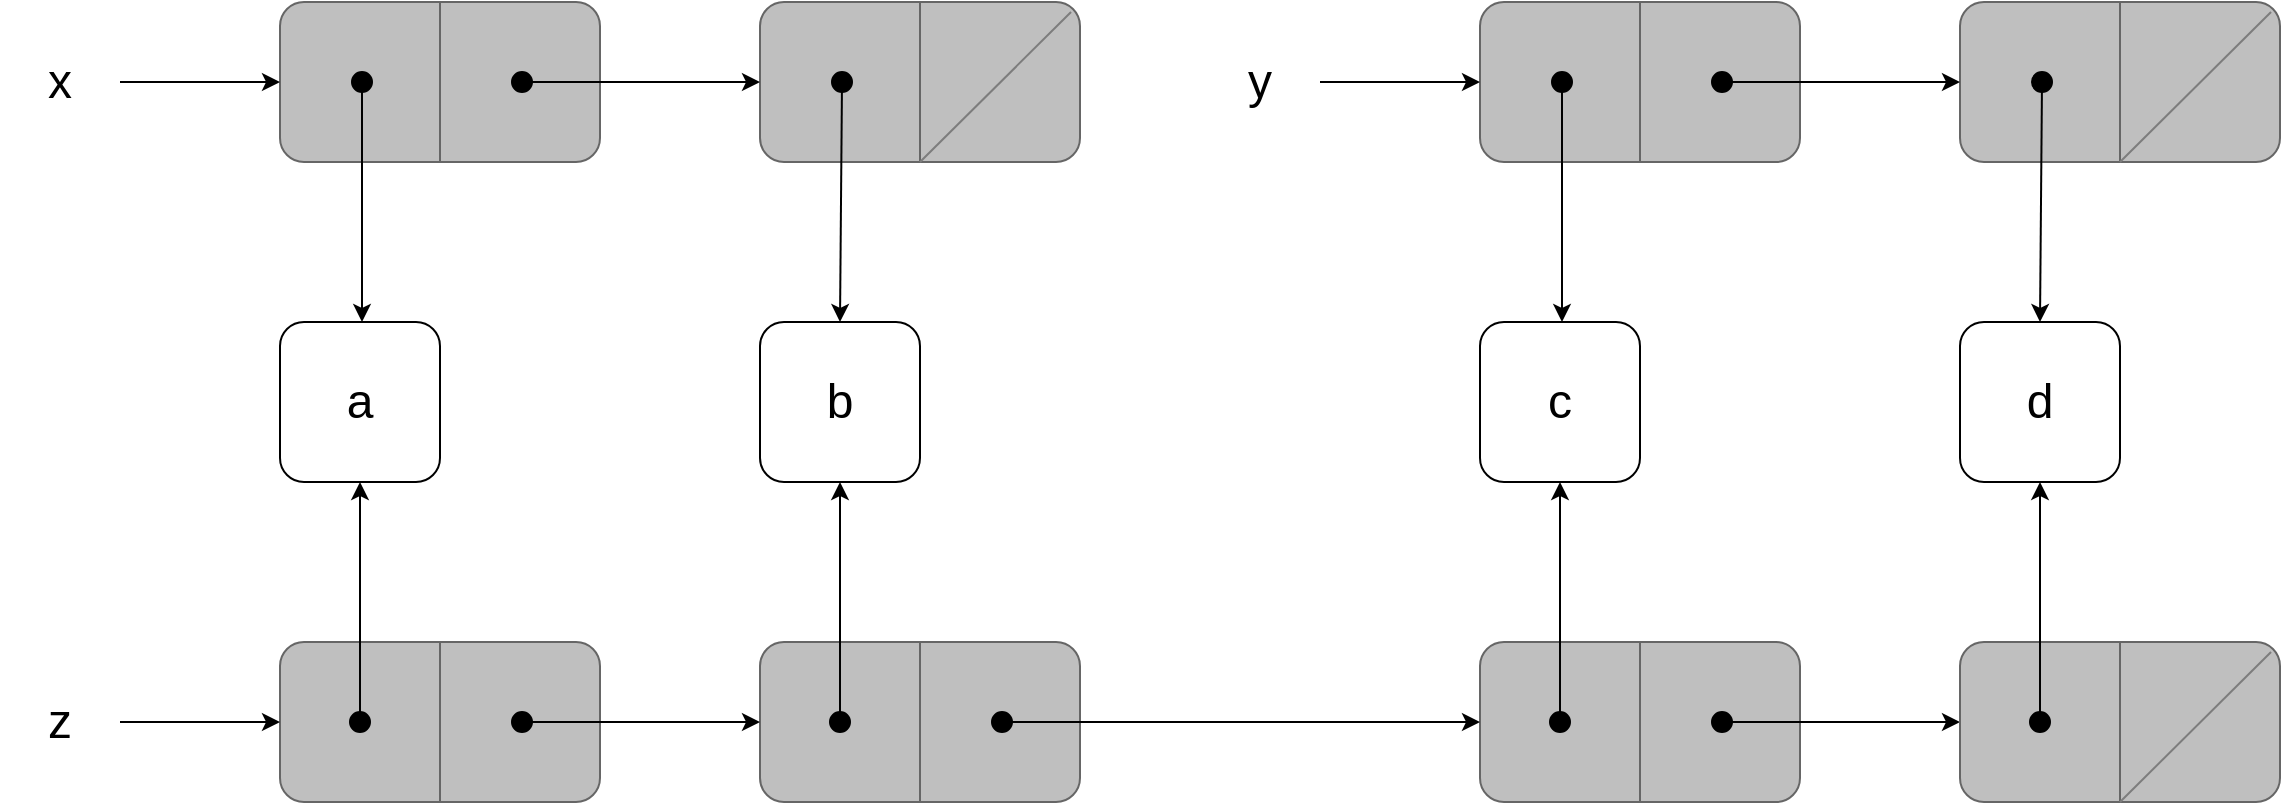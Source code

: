 <mxfile version="22.1.2" type="device" pages="2">
  <diagram name="Página-1" id="zwIt4ZT9LlGdYYxH_q5l">
    <mxGraphModel dx="1434" dy="839" grid="1" gridSize="10" guides="1" tooltips="1" connect="1" arrows="1" fold="1" page="1" pageScale="1" pageWidth="1169" pageHeight="827" math="0" shadow="0">
      <root>
        <mxCell id="0" />
        <mxCell id="1" parent="0" />
        <mxCell id="vZ2Ym8V51Z4fnAsbYTrX-24" value="" style="group" parent="1" vertex="1" connectable="0">
          <mxGeometry x="160" y="160" width="160" height="80" as="geometry" />
        </mxCell>
        <mxCell id="vZ2Ym8V51Z4fnAsbYTrX-25" value="" style="rounded=1;whiteSpace=wrap;html=1;fillColor=#BFBFBF;fontColor=#333333;strokeColor=#666666;container=0;" parent="vZ2Ym8V51Z4fnAsbYTrX-24" vertex="1">
          <mxGeometry width="160" height="80" as="geometry" />
        </mxCell>
        <mxCell id="vZ2Ym8V51Z4fnAsbYTrX-26" value="" style="endArrow=none;html=1;rounded=0;entryX=0.5;entryY=0;entryDx=0;entryDy=0;exitX=0.5;exitY=1;exitDx=0;exitDy=0;fillColor=#f5f5f5;strokeColor=#666666;" parent="vZ2Ym8V51Z4fnAsbYTrX-24" source="vZ2Ym8V51Z4fnAsbYTrX-25" target="vZ2Ym8V51Z4fnAsbYTrX-25" edge="1">
          <mxGeometry width="50" height="50" relative="1" as="geometry">
            <mxPoint x="10" y="440" as="sourcePoint" />
            <mxPoint x="60" y="390" as="targetPoint" />
          </mxGeometry>
        </mxCell>
        <mxCell id="vZ2Ym8V51Z4fnAsbYTrX-39" style="edgeStyle=orthogonalEdgeStyle;rounded=0;orthogonalLoop=1;jettySize=auto;html=1;" parent="vZ2Ym8V51Z4fnAsbYTrX-24" source="vZ2Ym8V51Z4fnAsbYTrX-27" edge="1">
          <mxGeometry relative="1" as="geometry">
            <mxPoint x="41" y="160" as="targetPoint" />
          </mxGeometry>
        </mxCell>
        <mxCell id="vZ2Ym8V51Z4fnAsbYTrX-27" value="" style="ellipse;whiteSpace=wrap;html=1;aspect=fixed;fillColor=#000000;container=0;" parent="vZ2Ym8V51Z4fnAsbYTrX-24" vertex="1">
          <mxGeometry x="36" y="35" width="10" height="10" as="geometry" />
        </mxCell>
        <mxCell id="vZ2Ym8V51Z4fnAsbYTrX-28" value="" style="ellipse;whiteSpace=wrap;html=1;aspect=fixed;fillColor=#000000;" parent="vZ2Ym8V51Z4fnAsbYTrX-24" vertex="1">
          <mxGeometry x="116" y="35" width="10" height="10" as="geometry" />
        </mxCell>
        <mxCell id="vZ2Ym8V51Z4fnAsbYTrX-29" value="" style="group" parent="1" vertex="1" connectable="0">
          <mxGeometry x="400" y="160" width="160" height="80" as="geometry" />
        </mxCell>
        <mxCell id="vZ2Ym8V51Z4fnAsbYTrX-30" value="" style="rounded=1;whiteSpace=wrap;html=1;fillColor=#BFBFBF;fontColor=#333333;strokeColor=#666666;container=0;" parent="vZ2Ym8V51Z4fnAsbYTrX-29" vertex="1">
          <mxGeometry width="160" height="80" as="geometry" />
        </mxCell>
        <mxCell id="vZ2Ym8V51Z4fnAsbYTrX-31" value="" style="endArrow=none;html=1;rounded=0;entryX=0.5;entryY=0;entryDx=0;entryDy=0;exitX=0.5;exitY=1;exitDx=0;exitDy=0;fillColor=#f5f5f5;strokeColor=#666666;" parent="vZ2Ym8V51Z4fnAsbYTrX-29" source="vZ2Ym8V51Z4fnAsbYTrX-30" target="vZ2Ym8V51Z4fnAsbYTrX-30" edge="1">
          <mxGeometry width="50" height="50" relative="1" as="geometry">
            <mxPoint x="10" y="440" as="sourcePoint" />
            <mxPoint x="60" y="390" as="targetPoint" />
          </mxGeometry>
        </mxCell>
        <mxCell id="vZ2Ym8V51Z4fnAsbYTrX-32" value="" style="ellipse;whiteSpace=wrap;html=1;aspect=fixed;fillColor=#000000;container=0;" parent="vZ2Ym8V51Z4fnAsbYTrX-29" vertex="1">
          <mxGeometry x="36" y="35" width="10" height="10" as="geometry" />
        </mxCell>
        <mxCell id="vZ2Ym8V51Z4fnAsbYTrX-56" value="" style="endArrow=none;html=1;rounded=0;exitX=0.5;exitY=1;exitDx=0;exitDy=0;entryX=0.972;entryY=0.063;entryDx=0;entryDy=0;entryPerimeter=0;strokeWidth=1;strokeColor=#7D7D7D;" parent="vZ2Ym8V51Z4fnAsbYTrX-29" source="vZ2Ym8V51Z4fnAsbYTrX-30" target="vZ2Ym8V51Z4fnAsbYTrX-30" edge="1">
          <mxGeometry width="50" height="50" relative="1" as="geometry">
            <mxPoint x="240" y="90" as="sourcePoint" />
            <mxPoint x="290" y="40" as="targetPoint" />
          </mxGeometry>
        </mxCell>
        <mxCell id="vZ2Ym8V51Z4fnAsbYTrX-38" value="" style="group" parent="1" vertex="1" connectable="0">
          <mxGeometry x="160" y="320" width="80" height="80" as="geometry" />
        </mxCell>
        <mxCell id="vZ2Ym8V51Z4fnAsbYTrX-36" value="" style="rounded=1;whiteSpace=wrap;html=1;" parent="vZ2Ym8V51Z4fnAsbYTrX-38" vertex="1">
          <mxGeometry width="80" height="80" as="geometry" />
        </mxCell>
        <mxCell id="vZ2Ym8V51Z4fnAsbYTrX-37" value="&lt;font style=&quot;font-size: 24px;&quot;&gt;a&lt;/font&gt;" style="text;html=1;strokeColor=none;fillColor=none;align=center;verticalAlign=middle;whiteSpace=wrap;rounded=0;" parent="vZ2Ym8V51Z4fnAsbYTrX-38" vertex="1">
          <mxGeometry x="10" y="25" width="60" height="30" as="geometry" />
        </mxCell>
        <mxCell id="vZ2Ym8V51Z4fnAsbYTrX-64" style="rounded=0;orthogonalLoop=1;jettySize=auto;html=1;entryX=0.25;entryY=0;entryDx=0;entryDy=0;" parent="1" source="vZ2Ym8V51Z4fnAsbYTrX-32" edge="1">
          <mxGeometry relative="1" as="geometry">
            <mxPoint x="440" y="320" as="targetPoint" />
          </mxGeometry>
        </mxCell>
        <mxCell id="hYa9ANRJxd4RdiM6IrgB-18" style="edgeStyle=orthogonalEdgeStyle;rounded=0;orthogonalLoop=1;jettySize=auto;html=1;entryX=0;entryY=0.5;entryDx=0;entryDy=0;" edge="1" parent="1" source="hYa9ANRJxd4RdiM6IrgB-1" target="vZ2Ym8V51Z4fnAsbYTrX-25">
          <mxGeometry relative="1" as="geometry" />
        </mxCell>
        <mxCell id="hYa9ANRJxd4RdiM6IrgB-1" value="x" style="text;html=1;strokeColor=none;fillColor=none;align=center;verticalAlign=middle;whiteSpace=wrap;rounded=0;fontSize=24;" vertex="1" parent="1">
          <mxGeometry x="20" y="185" width="60" height="30" as="geometry" />
        </mxCell>
        <mxCell id="hYa9ANRJxd4RdiM6IrgB-2" value="" style="group" vertex="1" connectable="0" parent="1">
          <mxGeometry x="160" y="480" width="160" height="80" as="geometry" />
        </mxCell>
        <mxCell id="hYa9ANRJxd4RdiM6IrgB-3" value="" style="rounded=1;whiteSpace=wrap;html=1;fillColor=#BFBFBF;fontColor=#333333;strokeColor=#666666;container=0;" vertex="1" parent="hYa9ANRJxd4RdiM6IrgB-2">
          <mxGeometry width="160" height="80" as="geometry" />
        </mxCell>
        <mxCell id="hYa9ANRJxd4RdiM6IrgB-4" value="" style="endArrow=none;html=1;rounded=0;entryX=0.5;entryY=0;entryDx=0;entryDy=0;exitX=0.5;exitY=1;exitDx=0;exitDy=0;fillColor=#f5f5f5;strokeColor=#666666;" edge="1" parent="hYa9ANRJxd4RdiM6IrgB-2" source="hYa9ANRJxd4RdiM6IrgB-3" target="hYa9ANRJxd4RdiM6IrgB-3">
          <mxGeometry width="50" height="50" relative="1" as="geometry">
            <mxPoint x="10" y="440" as="sourcePoint" />
            <mxPoint x="60" y="390" as="targetPoint" />
          </mxGeometry>
        </mxCell>
        <mxCell id="hYa9ANRJxd4RdiM6IrgB-6" value="" style="ellipse;whiteSpace=wrap;html=1;aspect=fixed;fillColor=#000000;container=0;" vertex="1" parent="hYa9ANRJxd4RdiM6IrgB-2">
          <mxGeometry x="35" y="35" width="10" height="10" as="geometry" />
        </mxCell>
        <mxCell id="hYa9ANRJxd4RdiM6IrgB-7" value="" style="ellipse;whiteSpace=wrap;html=1;aspect=fixed;fillColor=#000000;" vertex="1" parent="hYa9ANRJxd4RdiM6IrgB-2">
          <mxGeometry x="116" y="35" width="10" height="10" as="geometry" />
        </mxCell>
        <mxCell id="hYa9ANRJxd4RdiM6IrgB-8" value="" style="group" vertex="1" connectable="0" parent="1">
          <mxGeometry x="400" y="480" width="160" height="80" as="geometry" />
        </mxCell>
        <mxCell id="hYa9ANRJxd4RdiM6IrgB-9" value="" style="rounded=1;whiteSpace=wrap;html=1;fillColor=#BFBFBF;fontColor=#333333;strokeColor=#666666;container=0;" vertex="1" parent="hYa9ANRJxd4RdiM6IrgB-8">
          <mxGeometry width="160" height="80" as="geometry" />
        </mxCell>
        <mxCell id="hYa9ANRJxd4RdiM6IrgB-10" value="" style="endArrow=none;html=1;rounded=0;entryX=0.5;entryY=0;entryDx=0;entryDy=0;exitX=0.5;exitY=1;exitDx=0;exitDy=0;fillColor=#f5f5f5;strokeColor=#666666;" edge="1" parent="hYa9ANRJxd4RdiM6IrgB-8" source="hYa9ANRJxd4RdiM6IrgB-9" target="hYa9ANRJxd4RdiM6IrgB-9">
          <mxGeometry width="50" height="50" relative="1" as="geometry">
            <mxPoint x="10" y="440" as="sourcePoint" />
            <mxPoint x="60" y="390" as="targetPoint" />
          </mxGeometry>
        </mxCell>
        <mxCell id="hYa9ANRJxd4RdiM6IrgB-12" value="" style="ellipse;whiteSpace=wrap;html=1;aspect=fixed;fillColor=#000000;container=0;" vertex="1" parent="hYa9ANRJxd4RdiM6IrgB-8">
          <mxGeometry x="35" y="35" width="10" height="10" as="geometry" />
        </mxCell>
        <mxCell id="hYa9ANRJxd4RdiM6IrgB-13" value="" style="ellipse;whiteSpace=wrap;html=1;aspect=fixed;fillColor=#000000;" vertex="1" parent="hYa9ANRJxd4RdiM6IrgB-8">
          <mxGeometry x="116" y="35" width="10" height="10" as="geometry" />
        </mxCell>
        <mxCell id="hYa9ANRJxd4RdiM6IrgB-14" style="edgeStyle=orthogonalEdgeStyle;rounded=0;orthogonalLoop=1;jettySize=auto;html=1;exitX=0.5;exitY=0;exitDx=0;exitDy=0;entryX=0;entryY=0.5;entryDx=0;entryDy=0;" edge="1" parent="1" source="vZ2Ym8V51Z4fnAsbYTrX-28" target="vZ2Ym8V51Z4fnAsbYTrX-30">
          <mxGeometry relative="1" as="geometry">
            <Array as="points">
              <mxPoint x="281" y="200" />
            </Array>
          </mxGeometry>
        </mxCell>
        <mxCell id="hYa9ANRJxd4RdiM6IrgB-15" value="" style="group" vertex="1" connectable="0" parent="1">
          <mxGeometry x="400" y="320" width="80" height="80" as="geometry" />
        </mxCell>
        <mxCell id="hYa9ANRJxd4RdiM6IrgB-16" value="" style="rounded=1;whiteSpace=wrap;html=1;" vertex="1" parent="hYa9ANRJxd4RdiM6IrgB-15">
          <mxGeometry width="80" height="80" as="geometry" />
        </mxCell>
        <mxCell id="hYa9ANRJxd4RdiM6IrgB-17" value="&lt;font style=&quot;font-size: 24px;&quot;&gt;b&lt;/font&gt;" style="text;html=1;strokeColor=none;fillColor=none;align=center;verticalAlign=middle;whiteSpace=wrap;rounded=0;" vertex="1" parent="hYa9ANRJxd4RdiM6IrgB-15">
          <mxGeometry x="10" y="25" width="60" height="30" as="geometry" />
        </mxCell>
        <mxCell id="hYa9ANRJxd4RdiM6IrgB-39" value="" style="group" vertex="1" connectable="0" parent="1">
          <mxGeometry x="760" y="160" width="160" height="80" as="geometry" />
        </mxCell>
        <mxCell id="hYa9ANRJxd4RdiM6IrgB-40" value="" style="rounded=1;whiteSpace=wrap;html=1;fillColor=#BFBFBF;fontColor=#333333;strokeColor=#666666;container=0;" vertex="1" parent="hYa9ANRJxd4RdiM6IrgB-39">
          <mxGeometry width="160" height="80" as="geometry" />
        </mxCell>
        <mxCell id="hYa9ANRJxd4RdiM6IrgB-41" value="" style="endArrow=none;html=1;rounded=0;entryX=0.5;entryY=0;entryDx=0;entryDy=0;exitX=0.5;exitY=1;exitDx=0;exitDy=0;fillColor=#f5f5f5;strokeColor=#666666;" edge="1" parent="hYa9ANRJxd4RdiM6IrgB-39" source="hYa9ANRJxd4RdiM6IrgB-40" target="hYa9ANRJxd4RdiM6IrgB-40">
          <mxGeometry width="50" height="50" relative="1" as="geometry">
            <mxPoint x="10" y="440" as="sourcePoint" />
            <mxPoint x="60" y="390" as="targetPoint" />
          </mxGeometry>
        </mxCell>
        <mxCell id="hYa9ANRJxd4RdiM6IrgB-42" style="edgeStyle=orthogonalEdgeStyle;rounded=0;orthogonalLoop=1;jettySize=auto;html=1;" edge="1" parent="hYa9ANRJxd4RdiM6IrgB-39" source="hYa9ANRJxd4RdiM6IrgB-43">
          <mxGeometry relative="1" as="geometry">
            <mxPoint x="41" y="160" as="targetPoint" />
          </mxGeometry>
        </mxCell>
        <mxCell id="hYa9ANRJxd4RdiM6IrgB-43" value="" style="ellipse;whiteSpace=wrap;html=1;aspect=fixed;fillColor=#000000;container=0;" vertex="1" parent="hYa9ANRJxd4RdiM6IrgB-39">
          <mxGeometry x="36" y="35" width="10" height="10" as="geometry" />
        </mxCell>
        <mxCell id="hYa9ANRJxd4RdiM6IrgB-44" value="" style="ellipse;whiteSpace=wrap;html=1;aspect=fixed;fillColor=#000000;" vertex="1" parent="hYa9ANRJxd4RdiM6IrgB-39">
          <mxGeometry x="116" y="35" width="10" height="10" as="geometry" />
        </mxCell>
        <mxCell id="hYa9ANRJxd4RdiM6IrgB-45" value="" style="group" vertex="1" connectable="0" parent="1">
          <mxGeometry x="1000" y="160" width="160" height="80" as="geometry" />
        </mxCell>
        <mxCell id="hYa9ANRJxd4RdiM6IrgB-46" value="" style="rounded=1;whiteSpace=wrap;html=1;fillColor=#BFBFBF;fontColor=#333333;strokeColor=#666666;container=0;" vertex="1" parent="hYa9ANRJxd4RdiM6IrgB-45">
          <mxGeometry width="160" height="80" as="geometry" />
        </mxCell>
        <mxCell id="hYa9ANRJxd4RdiM6IrgB-47" value="" style="endArrow=none;html=1;rounded=0;entryX=0.5;entryY=0;entryDx=0;entryDy=0;exitX=0.5;exitY=1;exitDx=0;exitDy=0;fillColor=#f5f5f5;strokeColor=#666666;" edge="1" parent="hYa9ANRJxd4RdiM6IrgB-45" source="hYa9ANRJxd4RdiM6IrgB-46" target="hYa9ANRJxd4RdiM6IrgB-46">
          <mxGeometry width="50" height="50" relative="1" as="geometry">
            <mxPoint x="10" y="440" as="sourcePoint" />
            <mxPoint x="60" y="390" as="targetPoint" />
          </mxGeometry>
        </mxCell>
        <mxCell id="hYa9ANRJxd4RdiM6IrgB-48" value="" style="ellipse;whiteSpace=wrap;html=1;aspect=fixed;fillColor=#000000;container=0;" vertex="1" parent="hYa9ANRJxd4RdiM6IrgB-45">
          <mxGeometry x="36" y="35" width="10" height="10" as="geometry" />
        </mxCell>
        <mxCell id="hYa9ANRJxd4RdiM6IrgB-49" value="" style="endArrow=none;html=1;rounded=0;exitX=0.5;exitY=1;exitDx=0;exitDy=0;entryX=0.972;entryY=0.063;entryDx=0;entryDy=0;entryPerimeter=0;strokeWidth=1;strokeColor=#7D7D7D;" edge="1" parent="hYa9ANRJxd4RdiM6IrgB-45" source="hYa9ANRJxd4RdiM6IrgB-46" target="hYa9ANRJxd4RdiM6IrgB-46">
          <mxGeometry width="50" height="50" relative="1" as="geometry">
            <mxPoint x="240" y="90" as="sourcePoint" />
            <mxPoint x="290" y="40" as="targetPoint" />
          </mxGeometry>
        </mxCell>
        <mxCell id="hYa9ANRJxd4RdiM6IrgB-50" value="" style="group" vertex="1" connectable="0" parent="1">
          <mxGeometry x="760" y="320" width="80" height="80" as="geometry" />
        </mxCell>
        <mxCell id="hYa9ANRJxd4RdiM6IrgB-51" value="" style="rounded=1;whiteSpace=wrap;html=1;" vertex="1" parent="hYa9ANRJxd4RdiM6IrgB-50">
          <mxGeometry width="80" height="80" as="geometry" />
        </mxCell>
        <mxCell id="hYa9ANRJxd4RdiM6IrgB-52" value="&lt;font style=&quot;font-size: 24px;&quot;&gt;c&lt;/font&gt;" style="text;html=1;strokeColor=none;fillColor=none;align=center;verticalAlign=middle;whiteSpace=wrap;rounded=0;" vertex="1" parent="hYa9ANRJxd4RdiM6IrgB-50">
          <mxGeometry x="10" y="25" width="60" height="30" as="geometry" />
        </mxCell>
        <mxCell id="hYa9ANRJxd4RdiM6IrgB-53" style="rounded=0;orthogonalLoop=1;jettySize=auto;html=1;entryX=0.25;entryY=0;entryDx=0;entryDy=0;" edge="1" source="hYa9ANRJxd4RdiM6IrgB-48" parent="1">
          <mxGeometry relative="1" as="geometry">
            <mxPoint x="1040" y="320" as="targetPoint" />
          </mxGeometry>
        </mxCell>
        <mxCell id="hYa9ANRJxd4RdiM6IrgB-54" style="edgeStyle=orthogonalEdgeStyle;rounded=0;orthogonalLoop=1;jettySize=auto;html=1;entryX=0;entryY=0.5;entryDx=0;entryDy=0;" edge="1" source="hYa9ANRJxd4RdiM6IrgB-55" target="hYa9ANRJxd4RdiM6IrgB-40" parent="1">
          <mxGeometry relative="1" as="geometry" />
        </mxCell>
        <mxCell id="hYa9ANRJxd4RdiM6IrgB-55" value="y" style="text;html=1;strokeColor=none;fillColor=none;align=center;verticalAlign=middle;whiteSpace=wrap;rounded=0;fontSize=24;" vertex="1" parent="1">
          <mxGeometry x="620" y="185" width="60" height="30" as="geometry" />
        </mxCell>
        <mxCell id="hYa9ANRJxd4RdiM6IrgB-56" style="edgeStyle=orthogonalEdgeStyle;rounded=0;orthogonalLoop=1;jettySize=auto;html=1;exitX=0.5;exitY=0;exitDx=0;exitDy=0;entryX=0;entryY=0.5;entryDx=0;entryDy=0;" edge="1" source="hYa9ANRJxd4RdiM6IrgB-44" target="hYa9ANRJxd4RdiM6IrgB-46" parent="1">
          <mxGeometry relative="1" as="geometry">
            <Array as="points">
              <mxPoint x="881" y="200" />
            </Array>
          </mxGeometry>
        </mxCell>
        <mxCell id="hYa9ANRJxd4RdiM6IrgB-57" value="" style="group" vertex="1" connectable="0" parent="1">
          <mxGeometry x="1000" y="320" width="80" height="80" as="geometry" />
        </mxCell>
        <mxCell id="hYa9ANRJxd4RdiM6IrgB-58" value="" style="rounded=1;whiteSpace=wrap;html=1;" vertex="1" parent="hYa9ANRJxd4RdiM6IrgB-57">
          <mxGeometry width="80" height="80" as="geometry" />
        </mxCell>
        <mxCell id="hYa9ANRJxd4RdiM6IrgB-59" value="&lt;font style=&quot;font-size: 24px;&quot;&gt;d&lt;/font&gt;" style="text;html=1;strokeColor=none;fillColor=none;align=center;verticalAlign=middle;whiteSpace=wrap;rounded=0;" vertex="1" parent="hYa9ANRJxd4RdiM6IrgB-57">
          <mxGeometry x="10" y="25" width="60" height="30" as="geometry" />
        </mxCell>
        <mxCell id="hYa9ANRJxd4RdiM6IrgB-70" style="edgeStyle=orthogonalEdgeStyle;rounded=0;orthogonalLoop=1;jettySize=auto;html=1;entryX=0;entryY=0.5;entryDx=0;entryDy=0;" edge="1" parent="1" source="hYa9ANRJxd4RdiM6IrgB-7" target="hYa9ANRJxd4RdiM6IrgB-9">
          <mxGeometry relative="1" as="geometry" />
        </mxCell>
        <mxCell id="hYa9ANRJxd4RdiM6IrgB-71" value="" style="group" vertex="1" connectable="0" parent="1">
          <mxGeometry x="760" y="480" width="160" height="80" as="geometry" />
        </mxCell>
        <mxCell id="hYa9ANRJxd4RdiM6IrgB-72" value="" style="rounded=1;whiteSpace=wrap;html=1;fillColor=#BFBFBF;fontColor=#333333;strokeColor=#666666;container=0;" vertex="1" parent="hYa9ANRJxd4RdiM6IrgB-71">
          <mxGeometry width="160" height="80" as="geometry" />
        </mxCell>
        <mxCell id="hYa9ANRJxd4RdiM6IrgB-73" value="" style="endArrow=none;html=1;rounded=0;entryX=0.5;entryY=0;entryDx=0;entryDy=0;exitX=0.5;exitY=1;exitDx=0;exitDy=0;fillColor=#f5f5f5;strokeColor=#666666;" edge="1" parent="hYa9ANRJxd4RdiM6IrgB-71" source="hYa9ANRJxd4RdiM6IrgB-72" target="hYa9ANRJxd4RdiM6IrgB-72">
          <mxGeometry width="50" height="50" relative="1" as="geometry">
            <mxPoint x="10" y="440" as="sourcePoint" />
            <mxPoint x="60" y="390" as="targetPoint" />
          </mxGeometry>
        </mxCell>
        <mxCell id="hYa9ANRJxd4RdiM6IrgB-74" value="" style="ellipse;whiteSpace=wrap;html=1;aspect=fixed;fillColor=#000000;container=0;" vertex="1" parent="hYa9ANRJxd4RdiM6IrgB-71">
          <mxGeometry x="35" y="35" width="10" height="10" as="geometry" />
        </mxCell>
        <mxCell id="hYa9ANRJxd4RdiM6IrgB-75" value="" style="ellipse;whiteSpace=wrap;html=1;aspect=fixed;fillColor=#000000;" vertex="1" parent="hYa9ANRJxd4RdiM6IrgB-71">
          <mxGeometry x="116" y="35" width="10" height="10" as="geometry" />
        </mxCell>
        <mxCell id="hYa9ANRJxd4RdiM6IrgB-81" style="edgeStyle=orthogonalEdgeStyle;rounded=0;orthogonalLoop=1;jettySize=auto;html=1;entryX=0;entryY=0.5;entryDx=0;entryDy=0;" edge="1" source="hYa9ANRJxd4RdiM6IrgB-75" parent="1">
          <mxGeometry relative="1" as="geometry">
            <mxPoint x="1000" y="520" as="targetPoint" />
          </mxGeometry>
        </mxCell>
        <mxCell id="hYa9ANRJxd4RdiM6IrgB-82" style="edgeStyle=orthogonalEdgeStyle;rounded=0;orthogonalLoop=1;jettySize=auto;html=1;entryX=0;entryY=0.5;entryDx=0;entryDy=0;" edge="1" parent="1" source="hYa9ANRJxd4RdiM6IrgB-13" target="hYa9ANRJxd4RdiM6IrgB-72">
          <mxGeometry relative="1" as="geometry" />
        </mxCell>
        <mxCell id="hYa9ANRJxd4RdiM6IrgB-86" value="" style="group" vertex="1" connectable="0" parent="1">
          <mxGeometry x="1000" y="480" width="160" height="80" as="geometry" />
        </mxCell>
        <mxCell id="hYa9ANRJxd4RdiM6IrgB-87" value="" style="rounded=1;whiteSpace=wrap;html=1;fillColor=#BFBFBF;fontColor=#333333;strokeColor=#666666;container=0;" vertex="1" parent="hYa9ANRJxd4RdiM6IrgB-86">
          <mxGeometry width="160" height="80" as="geometry" />
        </mxCell>
        <mxCell id="hYa9ANRJxd4RdiM6IrgB-88" value="" style="endArrow=none;html=1;rounded=0;entryX=0.5;entryY=0;entryDx=0;entryDy=0;exitX=0.5;exitY=1;exitDx=0;exitDy=0;fillColor=#f5f5f5;strokeColor=#666666;" edge="1" parent="hYa9ANRJxd4RdiM6IrgB-86" source="hYa9ANRJxd4RdiM6IrgB-87" target="hYa9ANRJxd4RdiM6IrgB-87">
          <mxGeometry width="50" height="50" relative="1" as="geometry">
            <mxPoint x="10" y="440" as="sourcePoint" />
            <mxPoint x="60" y="390" as="targetPoint" />
          </mxGeometry>
        </mxCell>
        <mxCell id="hYa9ANRJxd4RdiM6IrgB-89" value="" style="ellipse;whiteSpace=wrap;html=1;aspect=fixed;fillColor=#000000;container=0;" vertex="1" parent="hYa9ANRJxd4RdiM6IrgB-86">
          <mxGeometry x="35" y="35" width="10" height="10" as="geometry" />
        </mxCell>
        <mxCell id="hYa9ANRJxd4RdiM6IrgB-90" value="" style="endArrow=none;html=1;rounded=0;exitX=0.5;exitY=1;exitDx=0;exitDy=0;entryX=0.972;entryY=0.063;entryDx=0;entryDy=0;entryPerimeter=0;strokeWidth=1;strokeColor=#7D7D7D;" edge="1" parent="hYa9ANRJxd4RdiM6IrgB-86" source="hYa9ANRJxd4RdiM6IrgB-87" target="hYa9ANRJxd4RdiM6IrgB-87">
          <mxGeometry width="50" height="50" relative="1" as="geometry">
            <mxPoint x="240" y="90" as="sourcePoint" />
            <mxPoint x="290" y="40" as="targetPoint" />
          </mxGeometry>
        </mxCell>
        <mxCell id="hYa9ANRJxd4RdiM6IrgB-91" style="edgeStyle=orthogonalEdgeStyle;rounded=0;orthogonalLoop=1;jettySize=auto;html=1;entryX=0.5;entryY=1;entryDx=0;entryDy=0;" edge="1" parent="1" source="hYa9ANRJxd4RdiM6IrgB-89" target="hYa9ANRJxd4RdiM6IrgB-58">
          <mxGeometry relative="1" as="geometry" />
        </mxCell>
        <mxCell id="hYa9ANRJxd4RdiM6IrgB-93" style="edgeStyle=orthogonalEdgeStyle;rounded=0;orthogonalLoop=1;jettySize=auto;html=1;entryX=0.5;entryY=1;entryDx=0;entryDy=0;" edge="1" parent="1" source="hYa9ANRJxd4RdiM6IrgB-74" target="hYa9ANRJxd4RdiM6IrgB-51">
          <mxGeometry relative="1" as="geometry" />
        </mxCell>
        <mxCell id="hYa9ANRJxd4RdiM6IrgB-94" style="edgeStyle=orthogonalEdgeStyle;rounded=0;orthogonalLoop=1;jettySize=auto;html=1;entryX=0.5;entryY=1;entryDx=0;entryDy=0;" edge="1" parent="1" source="hYa9ANRJxd4RdiM6IrgB-12" target="hYa9ANRJxd4RdiM6IrgB-16">
          <mxGeometry relative="1" as="geometry" />
        </mxCell>
        <mxCell id="hYa9ANRJxd4RdiM6IrgB-95" style="edgeStyle=orthogonalEdgeStyle;rounded=0;orthogonalLoop=1;jettySize=auto;html=1;entryX=0.5;entryY=1;entryDx=0;entryDy=0;" edge="1" parent="1" source="hYa9ANRJxd4RdiM6IrgB-6" target="vZ2Ym8V51Z4fnAsbYTrX-36">
          <mxGeometry relative="1" as="geometry" />
        </mxCell>
        <mxCell id="hYa9ANRJxd4RdiM6IrgB-97" style="edgeStyle=orthogonalEdgeStyle;rounded=0;orthogonalLoop=1;jettySize=auto;html=1;entryX=0;entryY=0.5;entryDx=0;entryDy=0;" edge="1" parent="1" source="hYa9ANRJxd4RdiM6IrgB-96" target="hYa9ANRJxd4RdiM6IrgB-3">
          <mxGeometry relative="1" as="geometry" />
        </mxCell>
        <mxCell id="hYa9ANRJxd4RdiM6IrgB-96" value="z" style="text;html=1;strokeColor=none;fillColor=none;align=center;verticalAlign=middle;whiteSpace=wrap;rounded=0;fontSize=24;" vertex="1" parent="1">
          <mxGeometry x="20" y="505" width="60" height="30" as="geometry" />
        </mxCell>
      </root>
    </mxGraphModel>
  </diagram>
  <diagram id="jtOfouXwNSlKOWTkV27J" name="Página-2">
    <mxGraphModel dx="1434" dy="839" grid="1" gridSize="10" guides="1" tooltips="1" connect="1" arrows="1" fold="1" page="1" pageScale="1" pageWidth="1169" pageHeight="827" math="0" shadow="0">
      <root>
        <mxCell id="0" />
        <mxCell id="1" parent="0" />
        <mxCell id="5GKoHtvy3nVdwT3IOYsL-72" value="" style="group" vertex="1" connectable="0" parent="1">
          <mxGeometry x="400" y="80" width="160" height="80" as="geometry" />
        </mxCell>
        <mxCell id="5GKoHtvy3nVdwT3IOYsL-73" value="" style="rounded=1;whiteSpace=wrap;html=1;fillColor=#BFBFBF;fontColor=#333333;strokeColor=#666666;container=0;" vertex="1" parent="5GKoHtvy3nVdwT3IOYsL-72">
          <mxGeometry width="160" height="80" as="geometry" />
        </mxCell>
        <mxCell id="5GKoHtvy3nVdwT3IOYsL-74" value="" style="endArrow=none;html=1;rounded=0;entryX=0.5;entryY=0;entryDx=0;entryDy=0;exitX=0.5;exitY=1;exitDx=0;exitDy=0;fillColor=#f5f5f5;strokeColor=#666666;" edge="1" parent="5GKoHtvy3nVdwT3IOYsL-72" source="5GKoHtvy3nVdwT3IOYsL-73" target="5GKoHtvy3nVdwT3IOYsL-73">
          <mxGeometry width="50" height="50" relative="1" as="geometry">
            <mxPoint x="10" y="440" as="sourcePoint" />
            <mxPoint x="60" y="390" as="targetPoint" />
          </mxGeometry>
        </mxCell>
        <mxCell id="5GKoHtvy3nVdwT3IOYsL-75" value="" style="ellipse;whiteSpace=wrap;html=1;aspect=fixed;fillColor=#000000;container=0;" vertex="1" parent="5GKoHtvy3nVdwT3IOYsL-72">
          <mxGeometry x="35" y="35" width="10" height="10" as="geometry" />
        </mxCell>
        <mxCell id="5GKoHtvy3nVdwT3IOYsL-76" value="" style="ellipse;whiteSpace=wrap;html=1;aspect=fixed;fillColor=#000000;" vertex="1" parent="5GKoHtvy3nVdwT3IOYsL-72">
          <mxGeometry x="116" y="35" width="10" height="10" as="geometry" />
        </mxCell>
        <mxCell id="5GKoHtvy3nVdwT3IOYsL-1" value="" style="group" vertex="1" connectable="0" parent="1">
          <mxGeometry x="160" y="80" width="160" height="80" as="geometry" />
        </mxCell>
        <mxCell id="5GKoHtvy3nVdwT3IOYsL-2" value="" style="rounded=1;whiteSpace=wrap;html=1;fillColor=#BFBFBF;fontColor=#333333;strokeColor=#666666;container=0;" vertex="1" parent="5GKoHtvy3nVdwT3IOYsL-1">
          <mxGeometry width="160" height="80" as="geometry" />
        </mxCell>
        <mxCell id="5GKoHtvy3nVdwT3IOYsL-3" value="" style="endArrow=none;html=1;rounded=0;entryX=0.5;entryY=0;entryDx=0;entryDy=0;exitX=0.5;exitY=1;exitDx=0;exitDy=0;fillColor=#f5f5f5;strokeColor=#666666;" edge="1" parent="5GKoHtvy3nVdwT3IOYsL-1" source="5GKoHtvy3nVdwT3IOYsL-2" target="5GKoHtvy3nVdwT3IOYsL-2">
          <mxGeometry width="50" height="50" relative="1" as="geometry">
            <mxPoint x="10" y="440" as="sourcePoint" />
            <mxPoint x="60" y="390" as="targetPoint" />
          </mxGeometry>
        </mxCell>
        <mxCell id="5GKoHtvy3nVdwT3IOYsL-4" style="edgeStyle=orthogonalEdgeStyle;rounded=0;orthogonalLoop=1;jettySize=auto;html=1;" edge="1" parent="5GKoHtvy3nVdwT3IOYsL-1" source="5GKoHtvy3nVdwT3IOYsL-5">
          <mxGeometry relative="1" as="geometry">
            <mxPoint x="41" y="160" as="targetPoint" />
          </mxGeometry>
        </mxCell>
        <mxCell id="5GKoHtvy3nVdwT3IOYsL-5" value="" style="ellipse;whiteSpace=wrap;html=1;aspect=fixed;fillColor=#000000;container=0;" vertex="1" parent="5GKoHtvy3nVdwT3IOYsL-1">
          <mxGeometry x="36" y="35" width="10" height="10" as="geometry" />
        </mxCell>
        <mxCell id="5GKoHtvy3nVdwT3IOYsL-6" value="" style="ellipse;whiteSpace=wrap;html=1;aspect=fixed;fillColor=#000000;" vertex="1" parent="5GKoHtvy3nVdwT3IOYsL-1">
          <mxGeometry x="116" y="35" width="10" height="10" as="geometry" />
        </mxCell>
        <mxCell id="5GKoHtvy3nVdwT3IOYsL-12" value="" style="group" vertex="1" connectable="0" parent="1">
          <mxGeometry x="160" y="240" width="80" height="80" as="geometry" />
        </mxCell>
        <mxCell id="5GKoHtvy3nVdwT3IOYsL-13" value="" style="rounded=1;whiteSpace=wrap;html=1;" vertex="1" parent="5GKoHtvy3nVdwT3IOYsL-12">
          <mxGeometry width="80" height="80" as="geometry" />
        </mxCell>
        <mxCell id="5GKoHtvy3nVdwT3IOYsL-14" value="&lt;font style=&quot;font-size: 24px;&quot;&gt;a&lt;/font&gt;" style="text;html=1;strokeColor=none;fillColor=none;align=center;verticalAlign=middle;whiteSpace=wrap;rounded=0;" vertex="1" parent="5GKoHtvy3nVdwT3IOYsL-12">
          <mxGeometry x="10" y="25" width="60" height="30" as="geometry" />
        </mxCell>
        <mxCell id="5GKoHtvy3nVdwT3IOYsL-16" style="edgeStyle=orthogonalEdgeStyle;rounded=0;orthogonalLoop=1;jettySize=auto;html=1;entryX=0;entryY=0.5;entryDx=0;entryDy=0;" edge="1" parent="1" source="5GKoHtvy3nVdwT3IOYsL-17" target="5GKoHtvy3nVdwT3IOYsL-2">
          <mxGeometry relative="1" as="geometry" />
        </mxCell>
        <mxCell id="5GKoHtvy3nVdwT3IOYsL-17" value="x" style="text;html=1;strokeColor=none;fillColor=none;align=center;verticalAlign=middle;whiteSpace=wrap;rounded=0;fontSize=24;" vertex="1" parent="1">
          <mxGeometry x="20" y="25" width="60" height="30" as="geometry" />
        </mxCell>
        <mxCell id="5GKoHtvy3nVdwT3IOYsL-18" value="" style="group" vertex="1" connectable="0" parent="1">
          <mxGeometry x="160" y="400" width="160" height="80" as="geometry" />
        </mxCell>
        <mxCell id="5GKoHtvy3nVdwT3IOYsL-19" value="" style="rounded=1;whiteSpace=wrap;html=1;fillColor=#BFBFBF;fontColor=#333333;strokeColor=#666666;container=0;" vertex="1" parent="5GKoHtvy3nVdwT3IOYsL-18">
          <mxGeometry width="160" height="80" as="geometry" />
        </mxCell>
        <mxCell id="5GKoHtvy3nVdwT3IOYsL-20" value="" style="endArrow=none;html=1;rounded=0;entryX=0.5;entryY=0;entryDx=0;entryDy=0;exitX=0.5;exitY=1;exitDx=0;exitDy=0;fillColor=#f5f5f5;strokeColor=#666666;" edge="1" parent="5GKoHtvy3nVdwT3IOYsL-18" source="5GKoHtvy3nVdwT3IOYsL-19" target="5GKoHtvy3nVdwT3IOYsL-19">
          <mxGeometry width="50" height="50" relative="1" as="geometry">
            <mxPoint x="10" y="440" as="sourcePoint" />
            <mxPoint x="60" y="390" as="targetPoint" />
          </mxGeometry>
        </mxCell>
        <mxCell id="5GKoHtvy3nVdwT3IOYsL-21" value="" style="ellipse;whiteSpace=wrap;html=1;aspect=fixed;fillColor=#000000;container=0;" vertex="1" parent="5GKoHtvy3nVdwT3IOYsL-18">
          <mxGeometry x="35" y="35" width="10" height="10" as="geometry" />
        </mxCell>
        <mxCell id="5GKoHtvy3nVdwT3IOYsL-22" value="" style="ellipse;whiteSpace=wrap;html=1;aspect=fixed;fillColor=#000000;" vertex="1" parent="5GKoHtvy3nVdwT3IOYsL-18">
          <mxGeometry x="116" y="35" width="10" height="10" as="geometry" />
        </mxCell>
        <mxCell id="5GKoHtvy3nVdwT3IOYsL-15" style="rounded=0;orthogonalLoop=1;jettySize=auto;html=1;entryX=0.25;entryY=0;entryDx=0;entryDy=0;" edge="1" parent="1">
          <mxGeometry relative="1" as="geometry">
            <mxPoint x="440" y="240" as="targetPoint" />
            <mxPoint x="440.958" y="125.0" as="sourcePoint" />
          </mxGeometry>
        </mxCell>
        <mxCell id="5GKoHtvy3nVdwT3IOYsL-23" value="" style="group" vertex="1" connectable="0" parent="1">
          <mxGeometry x="400" y="400" width="160" height="80" as="geometry" />
        </mxCell>
        <mxCell id="5GKoHtvy3nVdwT3IOYsL-24" value="" style="rounded=1;whiteSpace=wrap;html=1;fillColor=#BFBFBF;fontColor=#333333;strokeColor=#666666;container=0;" vertex="1" parent="5GKoHtvy3nVdwT3IOYsL-23">
          <mxGeometry width="160" height="80" as="geometry" />
        </mxCell>
        <mxCell id="5GKoHtvy3nVdwT3IOYsL-25" value="" style="endArrow=none;html=1;rounded=0;entryX=0.5;entryY=0;entryDx=0;entryDy=0;exitX=0.5;exitY=1;exitDx=0;exitDy=0;fillColor=#f5f5f5;strokeColor=#666666;" edge="1" parent="5GKoHtvy3nVdwT3IOYsL-23" source="5GKoHtvy3nVdwT3IOYsL-24" target="5GKoHtvy3nVdwT3IOYsL-24">
          <mxGeometry width="50" height="50" relative="1" as="geometry">
            <mxPoint x="10" y="440" as="sourcePoint" />
            <mxPoint x="60" y="390" as="targetPoint" />
          </mxGeometry>
        </mxCell>
        <mxCell id="5GKoHtvy3nVdwT3IOYsL-26" value="" style="ellipse;whiteSpace=wrap;html=1;aspect=fixed;fillColor=#000000;container=0;" vertex="1" parent="5GKoHtvy3nVdwT3IOYsL-23">
          <mxGeometry x="35" y="35" width="10" height="10" as="geometry" />
        </mxCell>
        <mxCell id="5GKoHtvy3nVdwT3IOYsL-27" value="" style="ellipse;whiteSpace=wrap;html=1;aspect=fixed;fillColor=#000000;" vertex="1" parent="5GKoHtvy3nVdwT3IOYsL-23">
          <mxGeometry x="116" y="35" width="10" height="10" as="geometry" />
        </mxCell>
        <mxCell id="5GKoHtvy3nVdwT3IOYsL-28" style="edgeStyle=orthogonalEdgeStyle;rounded=0;orthogonalLoop=1;jettySize=auto;html=1;exitX=0.5;exitY=0;exitDx=0;exitDy=0;entryX=0;entryY=0.5;entryDx=0;entryDy=0;" edge="1" parent="1" source="5GKoHtvy3nVdwT3IOYsL-6">
          <mxGeometry relative="1" as="geometry">
            <Array as="points">
              <mxPoint x="281" y="120" />
            </Array>
            <mxPoint x="400" y="120" as="targetPoint" />
          </mxGeometry>
        </mxCell>
        <mxCell id="5GKoHtvy3nVdwT3IOYsL-29" value="" style="group" vertex="1" connectable="0" parent="1">
          <mxGeometry x="400" y="240" width="80" height="80" as="geometry" />
        </mxCell>
        <mxCell id="5GKoHtvy3nVdwT3IOYsL-30" value="" style="rounded=1;whiteSpace=wrap;html=1;" vertex="1" parent="5GKoHtvy3nVdwT3IOYsL-29">
          <mxGeometry width="80" height="80" as="geometry" />
        </mxCell>
        <mxCell id="5GKoHtvy3nVdwT3IOYsL-31" value="&lt;font style=&quot;font-size: 24px;&quot;&gt;b&lt;/font&gt;" style="text;html=1;strokeColor=none;fillColor=none;align=center;verticalAlign=middle;whiteSpace=wrap;rounded=0;" vertex="1" parent="5GKoHtvy3nVdwT3IOYsL-29">
          <mxGeometry x="10" y="25" width="60" height="30" as="geometry" />
        </mxCell>
        <mxCell id="5GKoHtvy3nVdwT3IOYsL-32" value="" style="group" vertex="1" connectable="0" parent="1">
          <mxGeometry x="760" y="80" width="160" height="80" as="geometry" />
        </mxCell>
        <mxCell id="5GKoHtvy3nVdwT3IOYsL-33" value="" style="rounded=1;whiteSpace=wrap;html=1;fillColor=#BFBFBF;fontColor=#333333;strokeColor=#666666;container=0;" vertex="1" parent="5GKoHtvy3nVdwT3IOYsL-32">
          <mxGeometry width="160" height="80" as="geometry" />
        </mxCell>
        <mxCell id="5GKoHtvy3nVdwT3IOYsL-34" value="" style="endArrow=none;html=1;rounded=0;entryX=0.5;entryY=0;entryDx=0;entryDy=0;exitX=0.5;exitY=1;exitDx=0;exitDy=0;fillColor=#f5f5f5;strokeColor=#666666;" edge="1" parent="5GKoHtvy3nVdwT3IOYsL-32" source="5GKoHtvy3nVdwT3IOYsL-33" target="5GKoHtvy3nVdwT3IOYsL-33">
          <mxGeometry width="50" height="50" relative="1" as="geometry">
            <mxPoint x="10" y="440" as="sourcePoint" />
            <mxPoint x="60" y="390" as="targetPoint" />
          </mxGeometry>
        </mxCell>
        <mxCell id="5GKoHtvy3nVdwT3IOYsL-35" style="edgeStyle=orthogonalEdgeStyle;rounded=0;orthogonalLoop=1;jettySize=auto;html=1;" edge="1" parent="5GKoHtvy3nVdwT3IOYsL-32" source="5GKoHtvy3nVdwT3IOYsL-36">
          <mxGeometry relative="1" as="geometry">
            <mxPoint x="41" y="160" as="targetPoint" />
          </mxGeometry>
        </mxCell>
        <mxCell id="5GKoHtvy3nVdwT3IOYsL-36" value="" style="ellipse;whiteSpace=wrap;html=1;aspect=fixed;fillColor=#000000;container=0;" vertex="1" parent="5GKoHtvy3nVdwT3IOYsL-32">
          <mxGeometry x="36" y="35" width="10" height="10" as="geometry" />
        </mxCell>
        <mxCell id="5GKoHtvy3nVdwT3IOYsL-37" value="" style="ellipse;whiteSpace=wrap;html=1;aspect=fixed;fillColor=#000000;" vertex="1" parent="5GKoHtvy3nVdwT3IOYsL-32">
          <mxGeometry x="116" y="35" width="10" height="10" as="geometry" />
        </mxCell>
        <mxCell id="5GKoHtvy3nVdwT3IOYsL-38" value="" style="group" vertex="1" connectable="0" parent="1">
          <mxGeometry x="1000" y="80" width="160" height="80" as="geometry" />
        </mxCell>
        <mxCell id="5GKoHtvy3nVdwT3IOYsL-39" value="" style="rounded=1;whiteSpace=wrap;html=1;fillColor=#BFBFBF;fontColor=#333333;strokeColor=#666666;container=0;" vertex="1" parent="5GKoHtvy3nVdwT3IOYsL-38">
          <mxGeometry width="160" height="80" as="geometry" />
        </mxCell>
        <mxCell id="5GKoHtvy3nVdwT3IOYsL-40" value="" style="endArrow=none;html=1;rounded=0;entryX=0.5;entryY=0;entryDx=0;entryDy=0;exitX=0.5;exitY=1;exitDx=0;exitDy=0;fillColor=#f5f5f5;strokeColor=#666666;" edge="1" parent="5GKoHtvy3nVdwT3IOYsL-38" source="5GKoHtvy3nVdwT3IOYsL-39" target="5GKoHtvy3nVdwT3IOYsL-39">
          <mxGeometry width="50" height="50" relative="1" as="geometry">
            <mxPoint x="10" y="440" as="sourcePoint" />
            <mxPoint x="60" y="390" as="targetPoint" />
          </mxGeometry>
        </mxCell>
        <mxCell id="5GKoHtvy3nVdwT3IOYsL-41" value="" style="ellipse;whiteSpace=wrap;html=1;aspect=fixed;fillColor=#000000;container=0;" vertex="1" parent="5GKoHtvy3nVdwT3IOYsL-38">
          <mxGeometry x="36" y="35" width="10" height="10" as="geometry" />
        </mxCell>
        <mxCell id="5GKoHtvy3nVdwT3IOYsL-42" value="" style="endArrow=none;html=1;rounded=0;exitX=0.5;exitY=1;exitDx=0;exitDy=0;entryX=0.972;entryY=0.063;entryDx=0;entryDy=0;entryPerimeter=0;strokeWidth=1;strokeColor=#7D7D7D;" edge="1" parent="5GKoHtvy3nVdwT3IOYsL-38" source="5GKoHtvy3nVdwT3IOYsL-39" target="5GKoHtvy3nVdwT3IOYsL-39">
          <mxGeometry width="50" height="50" relative="1" as="geometry">
            <mxPoint x="240" y="90" as="sourcePoint" />
            <mxPoint x="290" y="40" as="targetPoint" />
          </mxGeometry>
        </mxCell>
        <mxCell id="5GKoHtvy3nVdwT3IOYsL-43" value="" style="group" vertex="1" connectable="0" parent="1">
          <mxGeometry x="760" y="240" width="80" height="80" as="geometry" />
        </mxCell>
        <mxCell id="5GKoHtvy3nVdwT3IOYsL-44" value="" style="rounded=1;whiteSpace=wrap;html=1;" vertex="1" parent="5GKoHtvy3nVdwT3IOYsL-43">
          <mxGeometry width="80" height="80" as="geometry" />
        </mxCell>
        <mxCell id="5GKoHtvy3nVdwT3IOYsL-45" value="&lt;font style=&quot;font-size: 24px;&quot;&gt;c&lt;/font&gt;" style="text;html=1;strokeColor=none;fillColor=none;align=center;verticalAlign=middle;whiteSpace=wrap;rounded=0;" vertex="1" parent="5GKoHtvy3nVdwT3IOYsL-43">
          <mxGeometry x="10" y="25" width="60" height="30" as="geometry" />
        </mxCell>
        <mxCell id="5GKoHtvy3nVdwT3IOYsL-46" style="rounded=0;orthogonalLoop=1;jettySize=auto;html=1;entryX=0.25;entryY=0;entryDx=0;entryDy=0;" edge="1" parent="1" source="5GKoHtvy3nVdwT3IOYsL-41">
          <mxGeometry relative="1" as="geometry">
            <mxPoint x="1040" y="240" as="targetPoint" />
          </mxGeometry>
        </mxCell>
        <mxCell id="5GKoHtvy3nVdwT3IOYsL-47" style="edgeStyle=orthogonalEdgeStyle;rounded=0;orthogonalLoop=1;jettySize=auto;html=1;entryX=0;entryY=0.5;entryDx=0;entryDy=0;" edge="1" parent="1" source="5GKoHtvy3nVdwT3IOYsL-48" target="5GKoHtvy3nVdwT3IOYsL-33">
          <mxGeometry relative="1" as="geometry" />
        </mxCell>
        <mxCell id="5GKoHtvy3nVdwT3IOYsL-48" value="y" style="text;html=1;strokeColor=none;fillColor=none;align=center;verticalAlign=middle;whiteSpace=wrap;rounded=0;fontSize=24;" vertex="1" parent="1">
          <mxGeometry x="620" y="25" width="60" height="30" as="geometry" />
        </mxCell>
        <mxCell id="5GKoHtvy3nVdwT3IOYsL-49" style="edgeStyle=orthogonalEdgeStyle;rounded=0;orthogonalLoop=1;jettySize=auto;html=1;exitX=0.5;exitY=0;exitDx=0;exitDy=0;entryX=0;entryY=0.5;entryDx=0;entryDy=0;" edge="1" parent="1" source="5GKoHtvy3nVdwT3IOYsL-37" target="5GKoHtvy3nVdwT3IOYsL-39">
          <mxGeometry relative="1" as="geometry">
            <Array as="points">
              <mxPoint x="881" y="120" />
            </Array>
          </mxGeometry>
        </mxCell>
        <mxCell id="5GKoHtvy3nVdwT3IOYsL-50" value="" style="group" vertex="1" connectable="0" parent="1">
          <mxGeometry x="1000" y="240" width="80" height="80" as="geometry" />
        </mxCell>
        <mxCell id="5GKoHtvy3nVdwT3IOYsL-51" value="" style="rounded=1;whiteSpace=wrap;html=1;" vertex="1" parent="5GKoHtvy3nVdwT3IOYsL-50">
          <mxGeometry width="80" height="80" as="geometry" />
        </mxCell>
        <mxCell id="5GKoHtvy3nVdwT3IOYsL-52" value="&lt;font style=&quot;font-size: 24px;&quot;&gt;d&lt;/font&gt;" style="text;html=1;strokeColor=none;fillColor=none;align=center;verticalAlign=middle;whiteSpace=wrap;rounded=0;" vertex="1" parent="5GKoHtvy3nVdwT3IOYsL-50">
          <mxGeometry x="10" y="25" width="60" height="30" as="geometry" />
        </mxCell>
        <mxCell id="5GKoHtvy3nVdwT3IOYsL-53" style="edgeStyle=orthogonalEdgeStyle;rounded=0;orthogonalLoop=1;jettySize=auto;html=1;entryX=0;entryY=0.5;entryDx=0;entryDy=0;" edge="1" parent="1" source="5GKoHtvy3nVdwT3IOYsL-22" target="5GKoHtvy3nVdwT3IOYsL-24">
          <mxGeometry relative="1" as="geometry" />
        </mxCell>
        <mxCell id="5GKoHtvy3nVdwT3IOYsL-54" value="" style="group" vertex="1" connectable="0" parent="1">
          <mxGeometry x="760" y="400" width="160" height="80" as="geometry" />
        </mxCell>
        <mxCell id="5GKoHtvy3nVdwT3IOYsL-55" value="" style="rounded=1;whiteSpace=wrap;html=1;fillColor=#BFBFBF;fontColor=#333333;strokeColor=#666666;container=0;" vertex="1" parent="5GKoHtvy3nVdwT3IOYsL-54">
          <mxGeometry width="160" height="80" as="geometry" />
        </mxCell>
        <mxCell id="5GKoHtvy3nVdwT3IOYsL-56" value="" style="endArrow=none;html=1;rounded=0;entryX=0.5;entryY=0;entryDx=0;entryDy=0;exitX=0.5;exitY=1;exitDx=0;exitDy=0;fillColor=#f5f5f5;strokeColor=#666666;" edge="1" parent="5GKoHtvy3nVdwT3IOYsL-54" source="5GKoHtvy3nVdwT3IOYsL-55" target="5GKoHtvy3nVdwT3IOYsL-55">
          <mxGeometry width="50" height="50" relative="1" as="geometry">
            <mxPoint x="10" y="440" as="sourcePoint" />
            <mxPoint x="60" y="390" as="targetPoint" />
          </mxGeometry>
        </mxCell>
        <mxCell id="5GKoHtvy3nVdwT3IOYsL-57" value="" style="ellipse;whiteSpace=wrap;html=1;aspect=fixed;fillColor=#000000;container=0;" vertex="1" parent="5GKoHtvy3nVdwT3IOYsL-54">
          <mxGeometry x="35" y="35" width="10" height="10" as="geometry" />
        </mxCell>
        <mxCell id="5GKoHtvy3nVdwT3IOYsL-58" value="" style="ellipse;whiteSpace=wrap;html=1;aspect=fixed;fillColor=#000000;" vertex="1" parent="5GKoHtvy3nVdwT3IOYsL-54">
          <mxGeometry x="116" y="35" width="10" height="10" as="geometry" />
        </mxCell>
        <mxCell id="5GKoHtvy3nVdwT3IOYsL-59" style="edgeStyle=orthogonalEdgeStyle;rounded=0;orthogonalLoop=1;jettySize=auto;html=1;entryX=0;entryY=0.5;entryDx=0;entryDy=0;" edge="1" parent="1" source="5GKoHtvy3nVdwT3IOYsL-58">
          <mxGeometry relative="1" as="geometry">
            <mxPoint x="1000" y="440" as="targetPoint" />
          </mxGeometry>
        </mxCell>
        <mxCell id="5GKoHtvy3nVdwT3IOYsL-60" style="edgeStyle=orthogonalEdgeStyle;rounded=0;orthogonalLoop=1;jettySize=auto;html=1;entryX=0;entryY=0.5;entryDx=0;entryDy=0;" edge="1" parent="1" source="5GKoHtvy3nVdwT3IOYsL-27" target="5GKoHtvy3nVdwT3IOYsL-55">
          <mxGeometry relative="1" as="geometry" />
        </mxCell>
        <mxCell id="5GKoHtvy3nVdwT3IOYsL-61" value="" style="group" vertex="1" connectable="0" parent="1">
          <mxGeometry x="1000" y="400" width="160" height="80" as="geometry" />
        </mxCell>
        <mxCell id="5GKoHtvy3nVdwT3IOYsL-62" value="" style="rounded=1;whiteSpace=wrap;html=1;fillColor=#BFBFBF;fontColor=#333333;strokeColor=#666666;container=0;" vertex="1" parent="5GKoHtvy3nVdwT3IOYsL-61">
          <mxGeometry width="160" height="80" as="geometry" />
        </mxCell>
        <mxCell id="5GKoHtvy3nVdwT3IOYsL-63" value="" style="endArrow=none;html=1;rounded=0;entryX=0.5;entryY=0;entryDx=0;entryDy=0;exitX=0.5;exitY=1;exitDx=0;exitDy=0;fillColor=#f5f5f5;strokeColor=#666666;" edge="1" parent="5GKoHtvy3nVdwT3IOYsL-61" source="5GKoHtvy3nVdwT3IOYsL-62" target="5GKoHtvy3nVdwT3IOYsL-62">
          <mxGeometry width="50" height="50" relative="1" as="geometry">
            <mxPoint x="10" y="440" as="sourcePoint" />
            <mxPoint x="60" y="390" as="targetPoint" />
          </mxGeometry>
        </mxCell>
        <mxCell id="5GKoHtvy3nVdwT3IOYsL-64" value="" style="ellipse;whiteSpace=wrap;html=1;aspect=fixed;fillColor=#000000;container=0;" vertex="1" parent="5GKoHtvy3nVdwT3IOYsL-61">
          <mxGeometry x="35" y="35" width="10" height="10" as="geometry" />
        </mxCell>
        <mxCell id="5GKoHtvy3nVdwT3IOYsL-65" value="" style="endArrow=none;html=1;rounded=0;exitX=0.5;exitY=1;exitDx=0;exitDy=0;entryX=0.972;entryY=0.063;entryDx=0;entryDy=0;entryPerimeter=0;strokeWidth=1;strokeColor=#7D7D7D;" edge="1" parent="5GKoHtvy3nVdwT3IOYsL-61" source="5GKoHtvy3nVdwT3IOYsL-62" target="5GKoHtvy3nVdwT3IOYsL-62">
          <mxGeometry width="50" height="50" relative="1" as="geometry">
            <mxPoint x="240" y="90" as="sourcePoint" />
            <mxPoint x="290" y="40" as="targetPoint" />
          </mxGeometry>
        </mxCell>
        <mxCell id="5GKoHtvy3nVdwT3IOYsL-66" style="edgeStyle=orthogonalEdgeStyle;rounded=0;orthogonalLoop=1;jettySize=auto;html=1;entryX=0.5;entryY=1;entryDx=0;entryDy=0;" edge="1" parent="1" source="5GKoHtvy3nVdwT3IOYsL-64" target="5GKoHtvy3nVdwT3IOYsL-51">
          <mxGeometry relative="1" as="geometry" />
        </mxCell>
        <mxCell id="5GKoHtvy3nVdwT3IOYsL-67" style="edgeStyle=orthogonalEdgeStyle;rounded=0;orthogonalLoop=1;jettySize=auto;html=1;entryX=0.5;entryY=1;entryDx=0;entryDy=0;" edge="1" parent="1" source="5GKoHtvy3nVdwT3IOYsL-57" target="5GKoHtvy3nVdwT3IOYsL-44">
          <mxGeometry relative="1" as="geometry" />
        </mxCell>
        <mxCell id="5GKoHtvy3nVdwT3IOYsL-68" style="edgeStyle=orthogonalEdgeStyle;rounded=0;orthogonalLoop=1;jettySize=auto;html=1;entryX=0.5;entryY=1;entryDx=0;entryDy=0;" edge="1" parent="1" source="5GKoHtvy3nVdwT3IOYsL-26" target="5GKoHtvy3nVdwT3IOYsL-30">
          <mxGeometry relative="1" as="geometry" />
        </mxCell>
        <mxCell id="5GKoHtvy3nVdwT3IOYsL-69" style="edgeStyle=orthogonalEdgeStyle;rounded=0;orthogonalLoop=1;jettySize=auto;html=1;entryX=0.5;entryY=1;entryDx=0;entryDy=0;" edge="1" parent="1" source="5GKoHtvy3nVdwT3IOYsL-21" target="5GKoHtvy3nVdwT3IOYsL-13">
          <mxGeometry relative="1" as="geometry" />
        </mxCell>
        <mxCell id="5GKoHtvy3nVdwT3IOYsL-70" style="edgeStyle=orthogonalEdgeStyle;rounded=0;orthogonalLoop=1;jettySize=auto;html=1;entryX=0;entryY=0.5;entryDx=0;entryDy=0;" edge="1" parent="1" source="5GKoHtvy3nVdwT3IOYsL-71" target="5GKoHtvy3nVdwT3IOYsL-19">
          <mxGeometry relative="1" as="geometry" />
        </mxCell>
        <mxCell id="5GKoHtvy3nVdwT3IOYsL-71" value="z" style="text;html=1;strokeColor=none;fillColor=none;align=center;verticalAlign=middle;whiteSpace=wrap;rounded=0;fontSize=24;" vertex="1" parent="1">
          <mxGeometry x="20" y="425" width="60" height="30" as="geometry" />
        </mxCell>
        <mxCell id="5GKoHtvy3nVdwT3IOYsL-77" style="edgeStyle=orthogonalEdgeStyle;rounded=0;orthogonalLoop=1;jettySize=auto;html=1;entryX=0;entryY=0.5;entryDx=0;entryDy=0;" edge="1" source="5GKoHtvy3nVdwT3IOYsL-76" parent="1">
          <mxGeometry relative="1" as="geometry">
            <mxPoint x="760" y="120" as="targetPoint" />
          </mxGeometry>
        </mxCell>
        <mxCell id="5GKoHtvy3nVdwT3IOYsL-79" style="edgeStyle=orthogonalEdgeStyle;rounded=0;orthogonalLoop=1;jettySize=auto;html=1;entryX=0;entryY=0.5;entryDx=0;entryDy=0;" edge="1" parent="1" source="5GKoHtvy3nVdwT3IOYsL-78" target="5GKoHtvy3nVdwT3IOYsL-2">
          <mxGeometry relative="1" as="geometry" />
        </mxCell>
        <mxCell id="5GKoHtvy3nVdwT3IOYsL-78" value="w" style="text;html=1;strokeColor=none;fillColor=none;align=center;verticalAlign=middle;whiteSpace=wrap;rounded=0;fontSize=24;" vertex="1" parent="1">
          <mxGeometry x="20" y="185" width="60" height="30" as="geometry" />
        </mxCell>
      </root>
    </mxGraphModel>
  </diagram>
</mxfile>
